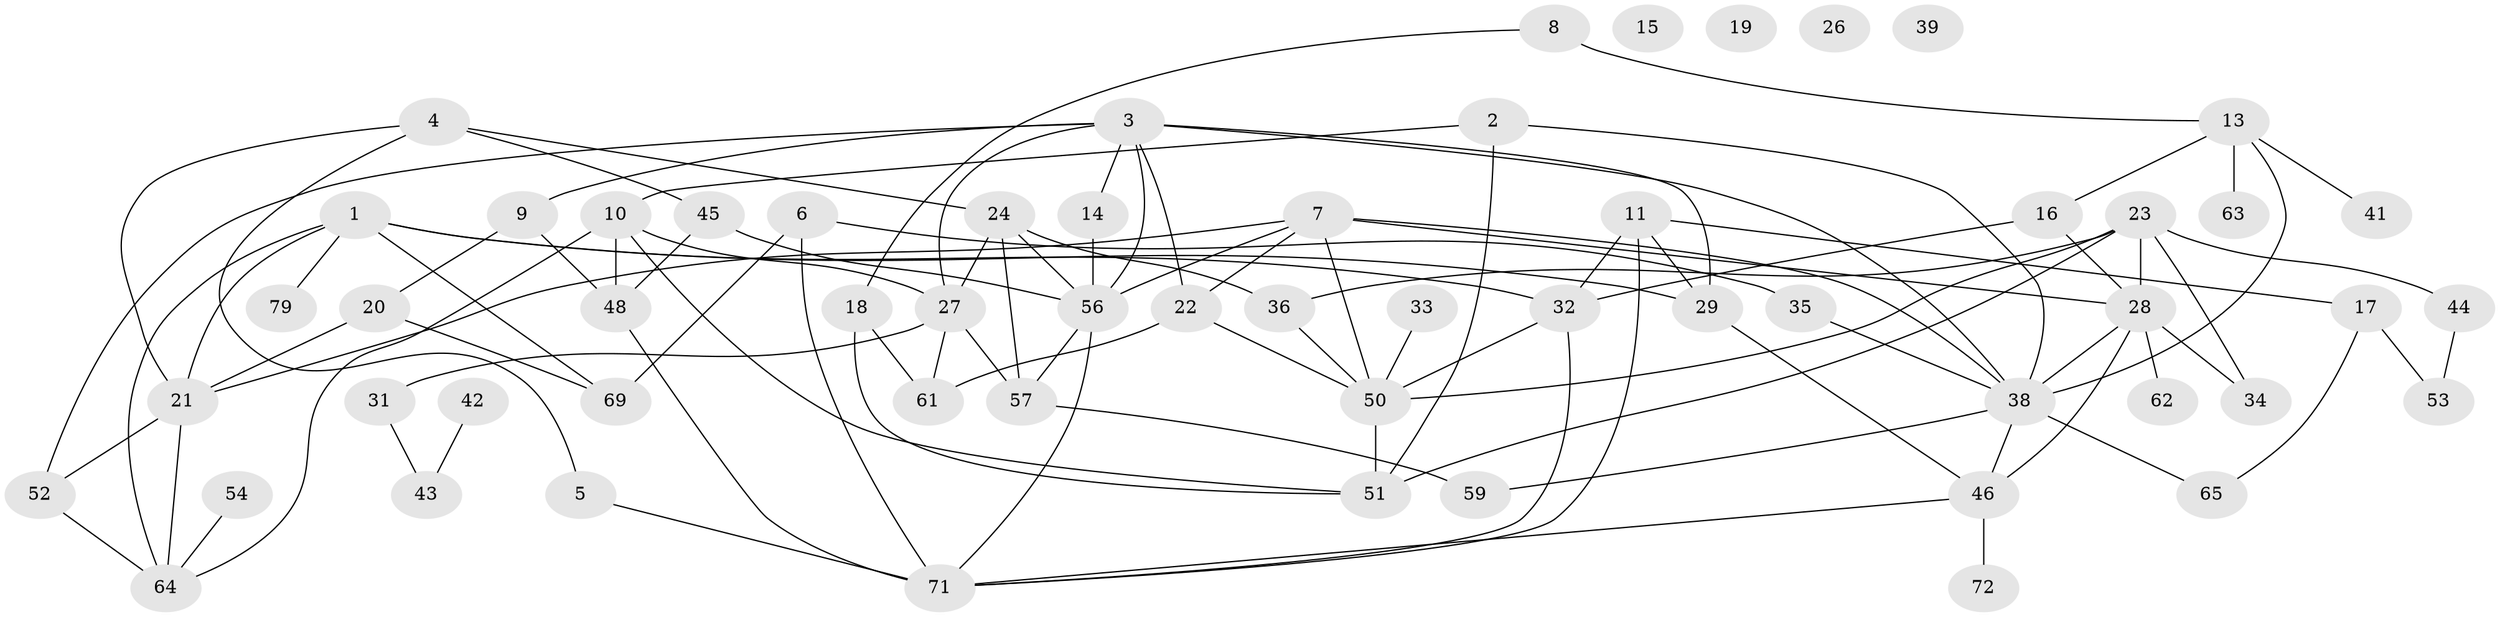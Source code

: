 // original degree distribution, {6: 0.08235294117647059, 3: 0.2235294117647059, 2: 0.17647058823529413, 4: 0.24705882352941178, 0: 0.047058823529411764, 1: 0.16470588235294117, 7: 0.023529411764705882, 5: 0.03529411764705882}
// Generated by graph-tools (version 1.1) at 2025/16/03/04/25 18:16:34]
// undirected, 59 vertices, 100 edges
graph export_dot {
graph [start="1"]
  node [color=gray90,style=filled];
  1;
  2;
  3 [super="+12"];
  4;
  5 [super="+68"];
  6;
  7;
  8;
  9;
  10 [super="+49"];
  11;
  13 [super="+47"];
  14;
  15;
  16 [super="+67"];
  17;
  18;
  19;
  20 [super="+55"];
  21 [super="+83"];
  22;
  23 [super="+78"];
  24 [super="+30"];
  26;
  27;
  28;
  29;
  31;
  32 [super="+37"];
  33;
  34;
  35;
  36;
  38 [super="+58+60"];
  39;
  41;
  42;
  43;
  44;
  45;
  46;
  48;
  50 [super="+80"];
  51 [super="+74"];
  52 [super="+66"];
  53;
  54;
  56 [super="+70"];
  57;
  59;
  61;
  62;
  63;
  64;
  65;
  69;
  71 [super="+81+82"];
  72;
  79;
  1 -- 21;
  1 -- 29;
  1 -- 64;
  1 -- 69;
  1 -- 79;
  1 -- 32;
  2 -- 10;
  2 -- 51;
  2 -- 38;
  3 -- 27;
  3 -- 9;
  3 -- 14;
  3 -- 22;
  3 -- 56;
  3 -- 29;
  3 -- 52;
  3 -- 38;
  4 -- 24;
  4 -- 45;
  4 -- 21;
  4 -- 5;
  5 -- 71;
  6 -- 35;
  6 -- 69;
  6 -- 71 [weight=2];
  7 -- 21;
  7 -- 22;
  7 -- 28;
  7 -- 50;
  7 -- 56;
  7 -- 38;
  8 -- 18;
  8 -- 13;
  9 -- 48;
  9 -- 20;
  10 -- 48;
  10 -- 64;
  10 -- 27;
  10 -- 51;
  11 -- 17;
  11 -- 29;
  11 -- 71;
  11 -- 32;
  13 -- 63;
  13 -- 41;
  13 -- 16;
  13 -- 38;
  14 -- 56;
  16 -- 28;
  16 -- 32;
  17 -- 53;
  17 -- 65;
  18 -- 61;
  18 -- 51;
  20 -- 69;
  20 -- 21;
  21 -- 64 [weight=2];
  21 -- 52;
  22 -- 61;
  22 -- 50;
  23 -- 34;
  23 -- 28;
  23 -- 44;
  23 -- 36;
  23 -- 50;
  23 -- 51;
  24 -- 57;
  24 -- 27;
  24 -- 36;
  24 -- 56;
  27 -- 31;
  27 -- 57;
  27 -- 61;
  28 -- 34;
  28 -- 46;
  28 -- 62;
  28 -- 38;
  29 -- 46;
  31 -- 43;
  32 -- 50;
  32 -- 71;
  33 -- 50;
  35 -- 38;
  36 -- 50;
  38 -- 46;
  38 -- 65;
  38 -- 59;
  42 -- 43;
  44 -- 53;
  45 -- 48;
  45 -- 56;
  46 -- 72;
  46 -- 71;
  48 -- 71;
  50 -- 51;
  52 -- 64;
  54 -- 64;
  56 -- 71;
  56 -- 57;
  57 -- 59;
}
